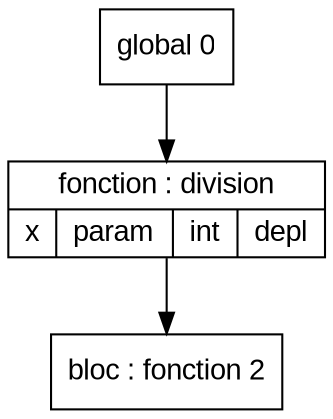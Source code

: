 digraph "tds"{

	node [fontname="Arial"];

	N2 [shape=record label="{ bloc : fonction  2
	}"];

	N1 [shape=record label="{ fonction : division
	| { x | param | int | depl }
	}"];

	N0 [shape=record label="{ global 0
	}"];


	N0 -> N1; 
	N1 -> N2; 
}
